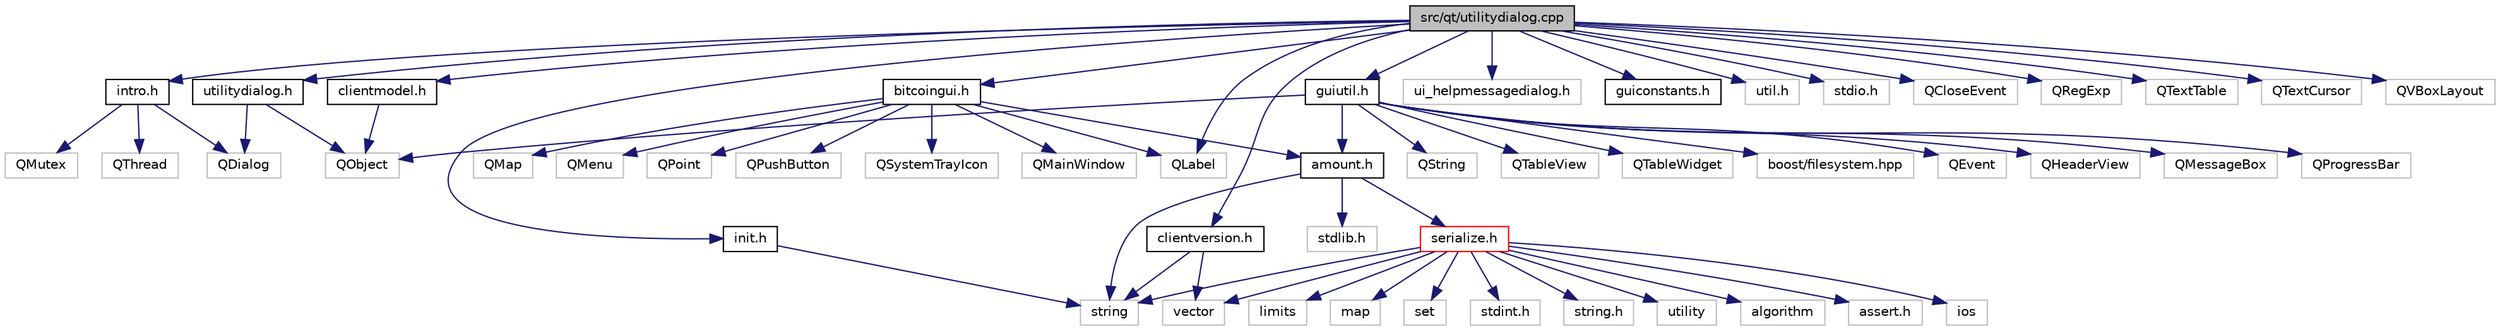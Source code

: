 digraph "src/qt/utilitydialog.cpp"
{
  edge [fontname="Helvetica",fontsize="10",labelfontname="Helvetica",labelfontsize="10"];
  node [fontname="Helvetica",fontsize="10",shape=record];
  Node0 [label="src/qt/utilitydialog.cpp",height=0.2,width=0.4,color="black", fillcolor="grey75", style="filled", fontcolor="black"];
  Node0 -> Node1 [color="midnightblue",fontsize="10",style="solid",fontname="Helvetica"];
  Node1 [label="utilitydialog.h",height=0.2,width=0.4,color="black", fillcolor="white", style="filled",URL="$utilitydialog_8h.html"];
  Node1 -> Node2 [color="midnightblue",fontsize="10",style="solid",fontname="Helvetica"];
  Node2 [label="QDialog",height=0.2,width=0.4,color="grey75", fillcolor="white", style="filled"];
  Node1 -> Node3 [color="midnightblue",fontsize="10",style="solid",fontname="Helvetica"];
  Node3 [label="QObject",height=0.2,width=0.4,color="grey75", fillcolor="white", style="filled"];
  Node0 -> Node4 [color="midnightblue",fontsize="10",style="solid",fontname="Helvetica"];
  Node4 [label="ui_helpmessagedialog.h",height=0.2,width=0.4,color="grey75", fillcolor="white", style="filled"];
  Node0 -> Node5 [color="midnightblue",fontsize="10",style="solid",fontname="Helvetica"];
  Node5 [label="bitcoingui.h",height=0.2,width=0.4,color="black", fillcolor="white", style="filled",URL="$bitcoingui_8h.html"];
  Node5 -> Node6 [color="midnightblue",fontsize="10",style="solid",fontname="Helvetica"];
  Node6 [label="amount.h",height=0.2,width=0.4,color="black", fillcolor="white", style="filled",URL="$amount_8h.html"];
  Node6 -> Node7 [color="midnightblue",fontsize="10",style="solid",fontname="Helvetica"];
  Node7 [label="serialize.h",height=0.2,width=0.4,color="red", fillcolor="white", style="filled",URL="$serialize_8h.html"];
  Node7 -> Node8 [color="midnightblue",fontsize="10",style="solid",fontname="Helvetica"];
  Node8 [label="algorithm",height=0.2,width=0.4,color="grey75", fillcolor="white", style="filled"];
  Node7 -> Node9 [color="midnightblue",fontsize="10",style="solid",fontname="Helvetica"];
  Node9 [label="assert.h",height=0.2,width=0.4,color="grey75", fillcolor="white", style="filled"];
  Node7 -> Node10 [color="midnightblue",fontsize="10",style="solid",fontname="Helvetica"];
  Node10 [label="ios",height=0.2,width=0.4,color="grey75", fillcolor="white", style="filled"];
  Node7 -> Node11 [color="midnightblue",fontsize="10",style="solid",fontname="Helvetica"];
  Node11 [label="limits",height=0.2,width=0.4,color="grey75", fillcolor="white", style="filled"];
  Node7 -> Node12 [color="midnightblue",fontsize="10",style="solid",fontname="Helvetica"];
  Node12 [label="map",height=0.2,width=0.4,color="grey75", fillcolor="white", style="filled"];
  Node7 -> Node13 [color="midnightblue",fontsize="10",style="solid",fontname="Helvetica"];
  Node13 [label="set",height=0.2,width=0.4,color="grey75", fillcolor="white", style="filled"];
  Node7 -> Node14 [color="midnightblue",fontsize="10",style="solid",fontname="Helvetica"];
  Node14 [label="stdint.h",height=0.2,width=0.4,color="grey75", fillcolor="white", style="filled"];
  Node7 -> Node15 [color="midnightblue",fontsize="10",style="solid",fontname="Helvetica"];
  Node15 [label="string.h",height=0.2,width=0.4,color="grey75", fillcolor="white", style="filled"];
  Node7 -> Node16 [color="midnightblue",fontsize="10",style="solid",fontname="Helvetica"];
  Node16 [label="string",height=0.2,width=0.4,color="grey75", fillcolor="white", style="filled"];
  Node7 -> Node17 [color="midnightblue",fontsize="10",style="solid",fontname="Helvetica"];
  Node17 [label="utility",height=0.2,width=0.4,color="grey75", fillcolor="white", style="filled"];
  Node7 -> Node18 [color="midnightblue",fontsize="10",style="solid",fontname="Helvetica"];
  Node18 [label="vector",height=0.2,width=0.4,color="grey75", fillcolor="white", style="filled"];
  Node6 -> Node21 [color="midnightblue",fontsize="10",style="solid",fontname="Helvetica"];
  Node21 [label="stdlib.h",height=0.2,width=0.4,color="grey75", fillcolor="white", style="filled"];
  Node6 -> Node16 [color="midnightblue",fontsize="10",style="solid",fontname="Helvetica"];
  Node5 -> Node22 [color="midnightblue",fontsize="10",style="solid",fontname="Helvetica"];
  Node22 [label="QLabel",height=0.2,width=0.4,color="grey75", fillcolor="white", style="filled"];
  Node5 -> Node23 [color="midnightblue",fontsize="10",style="solid",fontname="Helvetica"];
  Node23 [label="QMainWindow",height=0.2,width=0.4,color="grey75", fillcolor="white", style="filled"];
  Node5 -> Node24 [color="midnightblue",fontsize="10",style="solid",fontname="Helvetica"];
  Node24 [label="QMap",height=0.2,width=0.4,color="grey75", fillcolor="white", style="filled"];
  Node5 -> Node25 [color="midnightblue",fontsize="10",style="solid",fontname="Helvetica"];
  Node25 [label="QMenu",height=0.2,width=0.4,color="grey75", fillcolor="white", style="filled"];
  Node5 -> Node26 [color="midnightblue",fontsize="10",style="solid",fontname="Helvetica"];
  Node26 [label="QPoint",height=0.2,width=0.4,color="grey75", fillcolor="white", style="filled"];
  Node5 -> Node27 [color="midnightblue",fontsize="10",style="solid",fontname="Helvetica"];
  Node27 [label="QPushButton",height=0.2,width=0.4,color="grey75", fillcolor="white", style="filled"];
  Node5 -> Node28 [color="midnightblue",fontsize="10",style="solid",fontname="Helvetica"];
  Node28 [label="QSystemTrayIcon",height=0.2,width=0.4,color="grey75", fillcolor="white", style="filled"];
  Node0 -> Node29 [color="midnightblue",fontsize="10",style="solid",fontname="Helvetica"];
  Node29 [label="clientmodel.h",height=0.2,width=0.4,color="black", fillcolor="white", style="filled",URL="$clientmodel_8h.html"];
  Node29 -> Node3 [color="midnightblue",fontsize="10",style="solid",fontname="Helvetica"];
  Node0 -> Node30 [color="midnightblue",fontsize="10",style="solid",fontname="Helvetica"];
  Node30 [label="guiconstants.h",height=0.2,width=0.4,color="black", fillcolor="white", style="filled",URL="$guiconstants_8h.html"];
  Node0 -> Node31 [color="midnightblue",fontsize="10",style="solid",fontname="Helvetica"];
  Node31 [label="intro.h",height=0.2,width=0.4,color="black", fillcolor="white", style="filled",URL="$intro_8h.html"];
  Node31 -> Node2 [color="midnightblue",fontsize="10",style="solid",fontname="Helvetica"];
  Node31 -> Node32 [color="midnightblue",fontsize="10",style="solid",fontname="Helvetica"];
  Node32 [label="QMutex",height=0.2,width=0.4,color="grey75", fillcolor="white", style="filled"];
  Node31 -> Node33 [color="midnightblue",fontsize="10",style="solid",fontname="Helvetica"];
  Node33 [label="QThread",height=0.2,width=0.4,color="grey75", fillcolor="white", style="filled"];
  Node0 -> Node34 [color="midnightblue",fontsize="10",style="solid",fontname="Helvetica"];
  Node34 [label="guiutil.h",height=0.2,width=0.4,color="black", fillcolor="white", style="filled",URL="$guiutil_8h.html"];
  Node34 -> Node6 [color="midnightblue",fontsize="10",style="solid",fontname="Helvetica"];
  Node34 -> Node35 [color="midnightblue",fontsize="10",style="solid",fontname="Helvetica"];
  Node35 [label="QEvent",height=0.2,width=0.4,color="grey75", fillcolor="white", style="filled"];
  Node34 -> Node36 [color="midnightblue",fontsize="10",style="solid",fontname="Helvetica"];
  Node36 [label="QHeaderView",height=0.2,width=0.4,color="grey75", fillcolor="white", style="filled"];
  Node34 -> Node37 [color="midnightblue",fontsize="10",style="solid",fontname="Helvetica"];
  Node37 [label="QMessageBox",height=0.2,width=0.4,color="grey75", fillcolor="white", style="filled"];
  Node34 -> Node3 [color="midnightblue",fontsize="10",style="solid",fontname="Helvetica"];
  Node34 -> Node38 [color="midnightblue",fontsize="10",style="solid",fontname="Helvetica"];
  Node38 [label="QProgressBar",height=0.2,width=0.4,color="grey75", fillcolor="white", style="filled"];
  Node34 -> Node39 [color="midnightblue",fontsize="10",style="solid",fontname="Helvetica"];
  Node39 [label="QString",height=0.2,width=0.4,color="grey75", fillcolor="white", style="filled"];
  Node34 -> Node40 [color="midnightblue",fontsize="10",style="solid",fontname="Helvetica"];
  Node40 [label="QTableView",height=0.2,width=0.4,color="grey75", fillcolor="white", style="filled"];
  Node34 -> Node41 [color="midnightblue",fontsize="10",style="solid",fontname="Helvetica"];
  Node41 [label="QTableWidget",height=0.2,width=0.4,color="grey75", fillcolor="white", style="filled"];
  Node34 -> Node42 [color="midnightblue",fontsize="10",style="solid",fontname="Helvetica"];
  Node42 [label="boost/filesystem.hpp",height=0.2,width=0.4,color="grey75", fillcolor="white", style="filled"];
  Node0 -> Node43 [color="midnightblue",fontsize="10",style="solid",fontname="Helvetica"];
  Node43 [label="clientversion.h",height=0.2,width=0.4,color="black", fillcolor="white", style="filled",URL="$clientversion_8h.html"];
  Node43 -> Node16 [color="midnightblue",fontsize="10",style="solid",fontname="Helvetica"];
  Node43 -> Node18 [color="midnightblue",fontsize="10",style="solid",fontname="Helvetica"];
  Node0 -> Node44 [color="midnightblue",fontsize="10",style="solid",fontname="Helvetica"];
  Node44 [label="init.h",height=0.2,width=0.4,color="black", fillcolor="white", style="filled",URL="$init_8h.html"];
  Node44 -> Node16 [color="midnightblue",fontsize="10",style="solid",fontname="Helvetica"];
  Node0 -> Node45 [color="midnightblue",fontsize="10",style="solid",fontname="Helvetica"];
  Node45 [label="util.h",height=0.2,width=0.4,color="grey75", fillcolor="white", style="filled"];
  Node0 -> Node46 [color="midnightblue",fontsize="10",style="solid",fontname="Helvetica"];
  Node46 [label="stdio.h",height=0.2,width=0.4,color="grey75", fillcolor="white", style="filled"];
  Node0 -> Node47 [color="midnightblue",fontsize="10",style="solid",fontname="Helvetica"];
  Node47 [label="QCloseEvent",height=0.2,width=0.4,color="grey75", fillcolor="white", style="filled"];
  Node0 -> Node22 [color="midnightblue",fontsize="10",style="solid",fontname="Helvetica"];
  Node0 -> Node48 [color="midnightblue",fontsize="10",style="solid",fontname="Helvetica"];
  Node48 [label="QRegExp",height=0.2,width=0.4,color="grey75", fillcolor="white", style="filled"];
  Node0 -> Node49 [color="midnightblue",fontsize="10",style="solid",fontname="Helvetica"];
  Node49 [label="QTextTable",height=0.2,width=0.4,color="grey75", fillcolor="white", style="filled"];
  Node0 -> Node50 [color="midnightblue",fontsize="10",style="solid",fontname="Helvetica"];
  Node50 [label="QTextCursor",height=0.2,width=0.4,color="grey75", fillcolor="white", style="filled"];
  Node0 -> Node51 [color="midnightblue",fontsize="10",style="solid",fontname="Helvetica"];
  Node51 [label="QVBoxLayout",height=0.2,width=0.4,color="grey75", fillcolor="white", style="filled"];
}
